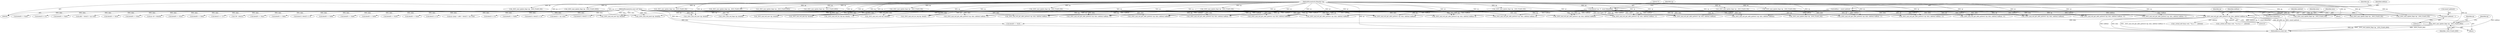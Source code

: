 digraph "0_radare2_bbb4af56003c1afdad67af0c4339267ca38b1017@pointer" {
"1001128" [label="(Call,_6502_anal_update_flags (op, _6502_FLAGS_BNZ))"];
"1001101" [label="(Call,_6502_anal_esil_get_addr_pattern3 (op, data, addrbuf, buffsize, 0))"];
"1000278" [label="(Call,memset (op, '\0', sizeof (RAnalOp)))"];
"1000265" [label="(MethodParameterIn,RAnalOp *op)"];
"1000267" [label="(MethodParameterIn,const ut8 *data)"];
"1000272" [label="(Call,buffsize = sizeof (addrbuf) - 1)"];
"1000274" [label="(Call,sizeof (addrbuf) - 1)"];
"1001415" [label="(Call,data[0] == 0xa9)"];
"1000662" [label="(Call,_6502_anal_esil_get_addr_pattern1 (op, data, addrbuf, buffsize))"];
"1000992" [label="(Call,_6502_anal_esil_inc_reg (op, data[0], \"-\"))"];
"1001310" [label="(Call,data[2] << 8)"];
"1001063" [label="(Call,data[0] == 0xe0)"];
"1000267" [label="(MethodParameterIn,const ut8 *data)"];
"1000688" [label="(Call,_6502_anal_update_flags (op, _6502_FLAGS_NZ))"];
"1001129" [label="(Identifier,op)"];
"1000274" [label="(Call,sizeof (addrbuf) - 1)"];
"1001171" [label="(Call,addr + data[1] + op->size)"];
"1001018" [label="(Call,data[0] == 0xc9)"];
"1001576" [label="(Call,_6502_anal_esil_get_addr_pattern3 (op, data, addrbuf, buffsize, 'x'))"];
"1000789" [label="(Call,data[0] == 0x4a)"];
"1001106" [label="(Literal,0)"];
"1000596" [label="(Call,_6502_anal_update_flags (op, _6502_FLAGS_BNZ))"];
"1000306" [label="(Call,op->id = data[0])"];
"1000847" [label="(Call,_6502_anal_esil_get_addr_pattern2 (op, data, addrbuf, buffsize, 'x'))"];
"1000774" [label="(Call,_6502_anal_update_flags (op, _6502_FLAGS_NZ))"];
"1001110" [label="(Identifier,data)"];
"1000957" [label="(Call,_6502_anal_update_flags (op, _6502_FLAGS_NZ))"];
"1000285" [label="(Identifier,op)"];
"1000918" [label="(Call,_6502_anal_esil_get_addr_pattern2 (op, data, addrbuf, buffsize, 'x'))"];
"1001102" [label="(Identifier,op)"];
"1000833" [label="(Call,data[0] == 0x2a)"];
"1000645" [label="(Call,_6502_anal_update_flags (op, _6502_FLAGS_NZ))"];
"1000265" [label="(MethodParameterIn,RAnalOp *op)"];
"1000746" [label="(Call,data[0] == 0x0a)"];
"1001038" [label="(Call,_6502_anal_update_flags (op, _6502_FLAGS_BNZ))"];
"1001162" [label="(Call,data[1] <= 127)"];
"1001083" [label="(Call,_6502_anal_update_flags (op, _6502_FLAGS_BNZ))"];
"1001533" [label="(Call,_6502_anal_esil_get_addr_pattern1 (op, data, addrbuf, buffsize))"];
"1000275" [label="(Call,sizeof (addrbuf))"];
"1001188" [label="(Call,256 - data[1])"];
"1000890" [label="(Call,_6502_anal_esil_get_addr_pattern2 (op, data, addrbuf, buffsize, 'x'))"];
"1001456" [label="(Call,data[0] == 0xa2)"];
"1000876" [label="(Call,data[0] == 0x6a)"];
"1001661" [label="(Call,_6502_anal_esil_mov (op, data[0]))"];
"1001113" [label="(Call,r_strbuf_setf (&op->esil, \"%s,y,==\", addrbuf))"];
"1001105" [label="(Identifier,buffsize)"];
"1000278" [label="(Call,memset (op, '\0', sizeof (RAnalOp)))"];
"1000269" [label="(Block,)"];
"1001409" [label="(Call,_6502_anal_esil_get_addr_pattern1 (op, data, addrbuf, buffsize))"];
"1001476" [label="(Call,_6502_anal_update_flags (op, _6502_FLAGS_NZ))"];
"1001226" [label="(Call,data[1] | data[2] << 8)"];
"1001134" [label="(Identifier,op)"];
"1001612" [label="(Call,_6502_anal_esil_push (op, data[0]))"];
"1000527" [label="(Call,data[0] == 0x69)"];
"1001012" [label="(Call,_6502_anal_esil_get_addr_pattern1 (op, data, addrbuf, buffsize))"];
"1001104" [label="(Identifier,addrbuf)"];
"1001435" [label="(Call,_6502_anal_update_flags (op, _6502_FLAGS_NZ))"];
"1000905" [label="(Call,_6502_anal_update_flags (op, _6502_FLAGS_NZ))"];
"1001705" [label="(Call,_6502_anal_esil_mov (op, data[0]))"];
"1001130" [label="(Identifier,_6502_FLAGS_BNZ)"];
"1000479" [label="(Call,_6502_anal_esil_flags (op, data[0]))"];
"1000547" [label="(Call,_6502_anal_update_flags (op, _6502_FLAGS_NZ))"];
"1001683" [label="(Call,_6502_anal_esil_mov (op, data[0]))"];
"1000576" [label="(Call,data[0] == 0xe9)"];
"1000625" [label="(Call,data[0] == 0x09)"];
"1000492" [label="(Call,_6502_anal_esil_get_addr_pattern3 (op, data, addrbuf, buffsize, 0))"];
"1001103" [label="(Identifier,data)"];
"1001554" [label="(Call,_6502_anal_esil_get_addr_pattern2 (op, data, addrbuf, buffsize, 'y'))"];
"1000619" [label="(Call,_6502_anal_esil_get_addr_pattern1 (op, data, addrbuf, buffsize))"];
"1001108" [label="(Call,data[0] == 0xc0)"];
"1000668" [label="(Call,data[0] == 0x29)"];
"1001641" [label="(Call,_6502_anal_esil_pop (op, data[0]))"];
"1000277" [label="(Literal,1)"];
"1001056" [label="(Call,_6502_anal_esil_get_addr_pattern3 (op, data, addrbuf, buffsize, 0))"];
"1001101" [label="(Call,_6502_anal_esil_get_addr_pattern3 (op, data, addrbuf, buffsize, 0))"];
"1000272" [label="(Call,buffsize = sizeof (addrbuf) - 1)"];
"1001497" [label="(Call,data[0] == 0xa0)"];
"1001230" [label="(Call,data[2] << 8)"];
"1000818" [label="(Call,_6502_anal_update_flags (op, _6502_FLAGS_NZ))"];
"1000570" [label="(Call,_6502_anal_esil_get_addr_pattern1 (op, data, addrbuf, buffsize))"];
"1001167" [label="(Call,op->jump = addr + data[1] + op->size)"];
"1001274" [label="(Call,data[2] << 8)"];
"1000273" [label="(Identifier,buffsize)"];
"1000973" [label="(Call,_6502_anal_esil_inc_reg (op, data[0], \"+\"))"];
"1000279" [label="(Identifier,op)"];
"1000711" [label="(Call,data[0] == 0x49)"];
"1000931" [label="(Call,_6502_anal_update_flags (op, _6502_FLAGS_NZ))"];
"1001449" [label="(Call,_6502_anal_esil_get_addr_pattern2 (op, data, addrbuf, buffsize, 'y'))"];
"1000281" [label="(Call,sizeof (RAnalOp))"];
"1000803" [label="(Call,_6502_anal_esil_get_addr_pattern2 (op, data, addrbuf, buffsize, 'x'))"];
"1000944" [label="(Call,_6502_anal_esil_get_addr_pattern2 (op, data, addrbuf, buffsize, 'x'))"];
"1001205" [label="(Call,_6502_anal_esil_ccall (op, data[0]))"];
"1001715" [label="(MethodReturn,static int)"];
"1000521" [label="(Call,_6502_anal_esil_get_addr_pattern1 (op, data, addrbuf, buffsize))"];
"1001128" [label="(Call,_6502_anal_update_flags (op, _6502_FLAGS_BNZ))"];
"1000280" [label="(Literal,'\0')"];
"1001306" [label="(Call,data[1] | data[2] << 8)"];
"1001490" [label="(Call,_6502_anal_esil_get_addr_pattern3 (op, data, addrbuf, buffsize, 'x'))"];
"1001121" [label="(Call,r_strbuf_setf (&op->esil, \"%s,[1],y,==\", addrbuf))"];
"1000760" [label="(Call,_6502_anal_esil_get_addr_pattern2 (op, data, addrbuf, buffsize, 'x'))"];
"1000705" [label="(Call,_6502_anal_esil_get_addr_pattern1 (op, data, addrbuf, buffsize))"];
"1001517" [label="(Call,_6502_anal_update_flags (op, _6502_FLAGS_NZ))"];
"1000731" [label="(Call,_6502_anal_update_flags (op, _6502_FLAGS_NZ))"];
"1000322" [label="(Block,)"];
"1000861" [label="(Call,_6502_anal_update_flags (op, _6502_FLAGS_NZ))"];
"1001173" [label="(Call,data[1] + op->size)"];
"1001270" [label="(Call,data[1] | data[2] << 8)"];
"1001128" -> "1000322"  [label="AST: "];
"1001128" -> "1001130"  [label="CFG: "];
"1001129" -> "1001128"  [label="AST: "];
"1001130" -> "1001128"  [label="AST: "];
"1001134" -> "1001128"  [label="CFG: "];
"1001128" -> "1001715"  [label="DDG: _6502_FLAGS_BNZ"];
"1001128" -> "1001715"  [label="DDG: op"];
"1001128" -> "1001715"  [label="DDG: _6502_anal_update_flags (op, _6502_FLAGS_BNZ)"];
"1001101" -> "1001128"  [label="DDG: op"];
"1000265" -> "1001128"  [label="DDG: op"];
"1001101" -> "1000322"  [label="AST: "];
"1001101" -> "1001106"  [label="CFG: "];
"1001102" -> "1001101"  [label="AST: "];
"1001103" -> "1001101"  [label="AST: "];
"1001104" -> "1001101"  [label="AST: "];
"1001105" -> "1001101"  [label="AST: "];
"1001106" -> "1001101"  [label="AST: "];
"1001110" -> "1001101"  [label="CFG: "];
"1001101" -> "1001715"  [label="DDG: buffsize"];
"1001101" -> "1001715"  [label="DDG: data"];
"1001101" -> "1001715"  [label="DDG: _6502_anal_esil_get_addr_pattern3 (op, data, addrbuf, buffsize, 0)"];
"1000278" -> "1001101"  [label="DDG: op"];
"1000265" -> "1001101"  [label="DDG: op"];
"1000267" -> "1001101"  [label="DDG: data"];
"1000272" -> "1001101"  [label="DDG: buffsize"];
"1001101" -> "1001108"  [label="DDG: data"];
"1001101" -> "1001113"  [label="DDG: addrbuf"];
"1001101" -> "1001121"  [label="DDG: addrbuf"];
"1000278" -> "1000269"  [label="AST: "];
"1000278" -> "1000281"  [label="CFG: "];
"1000279" -> "1000278"  [label="AST: "];
"1000280" -> "1000278"  [label="AST: "];
"1000281" -> "1000278"  [label="AST: "];
"1000285" -> "1000278"  [label="CFG: "];
"1000278" -> "1001715"  [label="DDG: memset (op, '\0', sizeof (RAnalOp))"];
"1000278" -> "1001715"  [label="DDG: op"];
"1000265" -> "1000278"  [label="DDG: op"];
"1000278" -> "1000479"  [label="DDG: op"];
"1000278" -> "1000492"  [label="DDG: op"];
"1000278" -> "1000521"  [label="DDG: op"];
"1000278" -> "1000570"  [label="DDG: op"];
"1000278" -> "1000619"  [label="DDG: op"];
"1000278" -> "1000662"  [label="DDG: op"];
"1000278" -> "1000705"  [label="DDG: op"];
"1000278" -> "1000760"  [label="DDG: op"];
"1000278" -> "1000774"  [label="DDG: op"];
"1000278" -> "1000803"  [label="DDG: op"];
"1000278" -> "1000818"  [label="DDG: op"];
"1000278" -> "1000847"  [label="DDG: op"];
"1000278" -> "1000861"  [label="DDG: op"];
"1000278" -> "1000890"  [label="DDG: op"];
"1000278" -> "1000905"  [label="DDG: op"];
"1000278" -> "1000918"  [label="DDG: op"];
"1000278" -> "1000944"  [label="DDG: op"];
"1000278" -> "1000973"  [label="DDG: op"];
"1000278" -> "1000992"  [label="DDG: op"];
"1000278" -> "1001012"  [label="DDG: op"];
"1000278" -> "1001056"  [label="DDG: op"];
"1000278" -> "1001205"  [label="DDG: op"];
"1000278" -> "1001409"  [label="DDG: op"];
"1000278" -> "1001449"  [label="DDG: op"];
"1000278" -> "1001490"  [label="DDG: op"];
"1000278" -> "1001533"  [label="DDG: op"];
"1000278" -> "1001554"  [label="DDG: op"];
"1000278" -> "1001576"  [label="DDG: op"];
"1000278" -> "1001612"  [label="DDG: op"];
"1000278" -> "1001641"  [label="DDG: op"];
"1000278" -> "1001661"  [label="DDG: op"];
"1000278" -> "1001683"  [label="DDG: op"];
"1000278" -> "1001705"  [label="DDG: op"];
"1000265" -> "1000263"  [label="AST: "];
"1000265" -> "1001715"  [label="DDG: op"];
"1000265" -> "1000479"  [label="DDG: op"];
"1000265" -> "1000492"  [label="DDG: op"];
"1000265" -> "1000521"  [label="DDG: op"];
"1000265" -> "1000547"  [label="DDG: op"];
"1000265" -> "1000570"  [label="DDG: op"];
"1000265" -> "1000596"  [label="DDG: op"];
"1000265" -> "1000619"  [label="DDG: op"];
"1000265" -> "1000645"  [label="DDG: op"];
"1000265" -> "1000662"  [label="DDG: op"];
"1000265" -> "1000688"  [label="DDG: op"];
"1000265" -> "1000705"  [label="DDG: op"];
"1000265" -> "1000731"  [label="DDG: op"];
"1000265" -> "1000760"  [label="DDG: op"];
"1000265" -> "1000774"  [label="DDG: op"];
"1000265" -> "1000803"  [label="DDG: op"];
"1000265" -> "1000818"  [label="DDG: op"];
"1000265" -> "1000847"  [label="DDG: op"];
"1000265" -> "1000861"  [label="DDG: op"];
"1000265" -> "1000890"  [label="DDG: op"];
"1000265" -> "1000905"  [label="DDG: op"];
"1000265" -> "1000918"  [label="DDG: op"];
"1000265" -> "1000931"  [label="DDG: op"];
"1000265" -> "1000944"  [label="DDG: op"];
"1000265" -> "1000957"  [label="DDG: op"];
"1000265" -> "1000973"  [label="DDG: op"];
"1000265" -> "1000992"  [label="DDG: op"];
"1000265" -> "1001012"  [label="DDG: op"];
"1000265" -> "1001038"  [label="DDG: op"];
"1000265" -> "1001056"  [label="DDG: op"];
"1000265" -> "1001083"  [label="DDG: op"];
"1000265" -> "1001205"  [label="DDG: op"];
"1000265" -> "1001409"  [label="DDG: op"];
"1000265" -> "1001435"  [label="DDG: op"];
"1000265" -> "1001449"  [label="DDG: op"];
"1000265" -> "1001476"  [label="DDG: op"];
"1000265" -> "1001490"  [label="DDG: op"];
"1000265" -> "1001517"  [label="DDG: op"];
"1000265" -> "1001533"  [label="DDG: op"];
"1000265" -> "1001554"  [label="DDG: op"];
"1000265" -> "1001576"  [label="DDG: op"];
"1000265" -> "1001612"  [label="DDG: op"];
"1000265" -> "1001641"  [label="DDG: op"];
"1000265" -> "1001661"  [label="DDG: op"];
"1000265" -> "1001683"  [label="DDG: op"];
"1000265" -> "1001705"  [label="DDG: op"];
"1000267" -> "1000263"  [label="AST: "];
"1000267" -> "1001715"  [label="DDG: data"];
"1000267" -> "1000306"  [label="DDG: data"];
"1000267" -> "1000479"  [label="DDG: data"];
"1000267" -> "1000492"  [label="DDG: data"];
"1000267" -> "1000521"  [label="DDG: data"];
"1000267" -> "1000527"  [label="DDG: data"];
"1000267" -> "1000570"  [label="DDG: data"];
"1000267" -> "1000576"  [label="DDG: data"];
"1000267" -> "1000619"  [label="DDG: data"];
"1000267" -> "1000625"  [label="DDG: data"];
"1000267" -> "1000662"  [label="DDG: data"];
"1000267" -> "1000668"  [label="DDG: data"];
"1000267" -> "1000705"  [label="DDG: data"];
"1000267" -> "1000711"  [label="DDG: data"];
"1000267" -> "1000746"  [label="DDG: data"];
"1000267" -> "1000760"  [label="DDG: data"];
"1000267" -> "1000789"  [label="DDG: data"];
"1000267" -> "1000803"  [label="DDG: data"];
"1000267" -> "1000833"  [label="DDG: data"];
"1000267" -> "1000847"  [label="DDG: data"];
"1000267" -> "1000876"  [label="DDG: data"];
"1000267" -> "1000890"  [label="DDG: data"];
"1000267" -> "1000918"  [label="DDG: data"];
"1000267" -> "1000944"  [label="DDG: data"];
"1000267" -> "1000973"  [label="DDG: data"];
"1000267" -> "1000992"  [label="DDG: data"];
"1000267" -> "1001012"  [label="DDG: data"];
"1000267" -> "1001018"  [label="DDG: data"];
"1000267" -> "1001056"  [label="DDG: data"];
"1000267" -> "1001063"  [label="DDG: data"];
"1000267" -> "1001108"  [label="DDG: data"];
"1000267" -> "1001162"  [label="DDG: data"];
"1000267" -> "1001167"  [label="DDG: data"];
"1000267" -> "1001171"  [label="DDG: data"];
"1000267" -> "1001173"  [label="DDG: data"];
"1000267" -> "1001188"  [label="DDG: data"];
"1000267" -> "1001205"  [label="DDG: data"];
"1000267" -> "1001226"  [label="DDG: data"];
"1000267" -> "1001230"  [label="DDG: data"];
"1000267" -> "1001270"  [label="DDG: data"];
"1000267" -> "1001274"  [label="DDG: data"];
"1000267" -> "1001306"  [label="DDG: data"];
"1000267" -> "1001310"  [label="DDG: data"];
"1000267" -> "1001409"  [label="DDG: data"];
"1000267" -> "1001415"  [label="DDG: data"];
"1000267" -> "1001449"  [label="DDG: data"];
"1000267" -> "1001456"  [label="DDG: data"];
"1000267" -> "1001490"  [label="DDG: data"];
"1000267" -> "1001497"  [label="DDG: data"];
"1000267" -> "1001533"  [label="DDG: data"];
"1000267" -> "1001554"  [label="DDG: data"];
"1000267" -> "1001576"  [label="DDG: data"];
"1000267" -> "1001612"  [label="DDG: data"];
"1000267" -> "1001641"  [label="DDG: data"];
"1000267" -> "1001661"  [label="DDG: data"];
"1000267" -> "1001683"  [label="DDG: data"];
"1000267" -> "1001705"  [label="DDG: data"];
"1000272" -> "1000269"  [label="AST: "];
"1000272" -> "1000274"  [label="CFG: "];
"1000273" -> "1000272"  [label="AST: "];
"1000274" -> "1000272"  [label="AST: "];
"1000279" -> "1000272"  [label="CFG: "];
"1000272" -> "1001715"  [label="DDG: sizeof (addrbuf) - 1"];
"1000272" -> "1001715"  [label="DDG: buffsize"];
"1000274" -> "1000272"  [label="DDG: 1"];
"1000272" -> "1000492"  [label="DDG: buffsize"];
"1000272" -> "1000521"  [label="DDG: buffsize"];
"1000272" -> "1000570"  [label="DDG: buffsize"];
"1000272" -> "1000619"  [label="DDG: buffsize"];
"1000272" -> "1000662"  [label="DDG: buffsize"];
"1000272" -> "1000705"  [label="DDG: buffsize"];
"1000272" -> "1000760"  [label="DDG: buffsize"];
"1000272" -> "1000803"  [label="DDG: buffsize"];
"1000272" -> "1000847"  [label="DDG: buffsize"];
"1000272" -> "1000890"  [label="DDG: buffsize"];
"1000272" -> "1000918"  [label="DDG: buffsize"];
"1000272" -> "1000944"  [label="DDG: buffsize"];
"1000272" -> "1001012"  [label="DDG: buffsize"];
"1000272" -> "1001056"  [label="DDG: buffsize"];
"1000272" -> "1001409"  [label="DDG: buffsize"];
"1000272" -> "1001449"  [label="DDG: buffsize"];
"1000272" -> "1001490"  [label="DDG: buffsize"];
"1000272" -> "1001533"  [label="DDG: buffsize"];
"1000272" -> "1001554"  [label="DDG: buffsize"];
"1000272" -> "1001576"  [label="DDG: buffsize"];
"1000274" -> "1000277"  [label="CFG: "];
"1000275" -> "1000274"  [label="AST: "];
"1000277" -> "1000274"  [label="AST: "];
}
